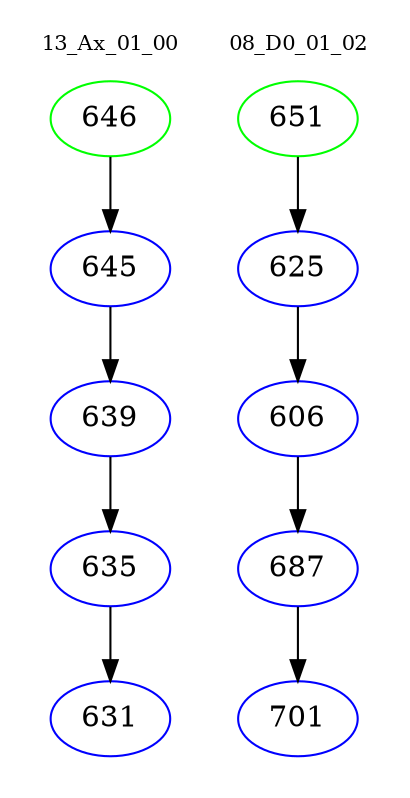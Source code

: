 digraph{
subgraph cluster_0 {
color = white
label = "13_Ax_01_00";
fontsize=10;
T0_646 [label="646", color="green"]
T0_646 -> T0_645 [color="black"]
T0_645 [label="645", color="blue"]
T0_645 -> T0_639 [color="black"]
T0_639 [label="639", color="blue"]
T0_639 -> T0_635 [color="black"]
T0_635 [label="635", color="blue"]
T0_635 -> T0_631 [color="black"]
T0_631 [label="631", color="blue"]
}
subgraph cluster_1 {
color = white
label = "08_D0_01_02";
fontsize=10;
T1_651 [label="651", color="green"]
T1_651 -> T1_625 [color="black"]
T1_625 [label="625", color="blue"]
T1_625 -> T1_606 [color="black"]
T1_606 [label="606", color="blue"]
T1_606 -> T1_687 [color="black"]
T1_687 [label="687", color="blue"]
T1_687 -> T1_701 [color="black"]
T1_701 [label="701", color="blue"]
}
}
